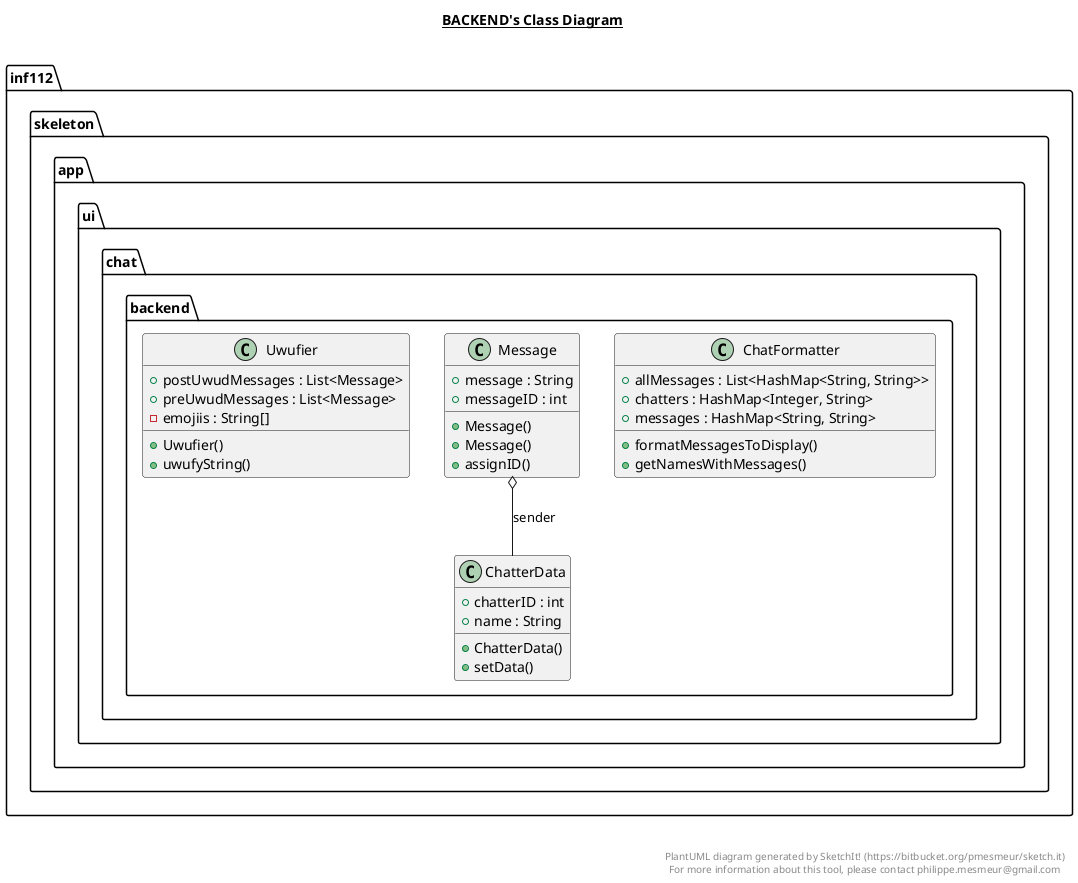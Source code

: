 @startuml

title __BACKEND's Class Diagram__\n

  namespace inf112.skeleton.app {
    namespace ui.chat {
      namespace backend {
        class inf112.skeleton.app.ui.chat.backend.ChatFormatter {
            + allMessages : List<HashMap<String, String>>
            + chatters : HashMap<Integer, String>
            + messages : HashMap<String, String>
            + formatMessagesToDisplay()
            + getNamesWithMessages()
        }
      }
    }
  }
  

  namespace inf112.skeleton.app {
    namespace ui.chat {
      namespace backend {
        class inf112.skeleton.app.ui.chat.backend.ChatterData {
            + chatterID : int
            + name : String
            + ChatterData()
            + setData()
        }
      }
    }
  }
  

  namespace inf112.skeleton.app {
    namespace ui.chat {
      namespace backend {
        class inf112.skeleton.app.ui.chat.backend.Message {
            + message : String
            + messageID : int
            + Message()
            + Message()
            + assignID()
        }
      }
    }
  }
  

  namespace inf112.skeleton.app {
    namespace ui.chat {
      namespace backend {
        class inf112.skeleton.app.ui.chat.backend.Uwufier {
            + postUwudMessages : List<Message>
            + preUwudMessages : List<Message>
            - emojiis : String[]
            + Uwufier()
            + uwufyString()
        }
      }
    }
  }
  

  inf112.skeleton.app.ui.chat.backend.Message o-- inf112.skeleton.app.ui.chat.backend.ChatterData : sender


right footer


PlantUML diagram generated by SketchIt! (https://bitbucket.org/pmesmeur/sketch.it)
For more information about this tool, please contact philippe.mesmeur@gmail.com
endfooter

@enduml
